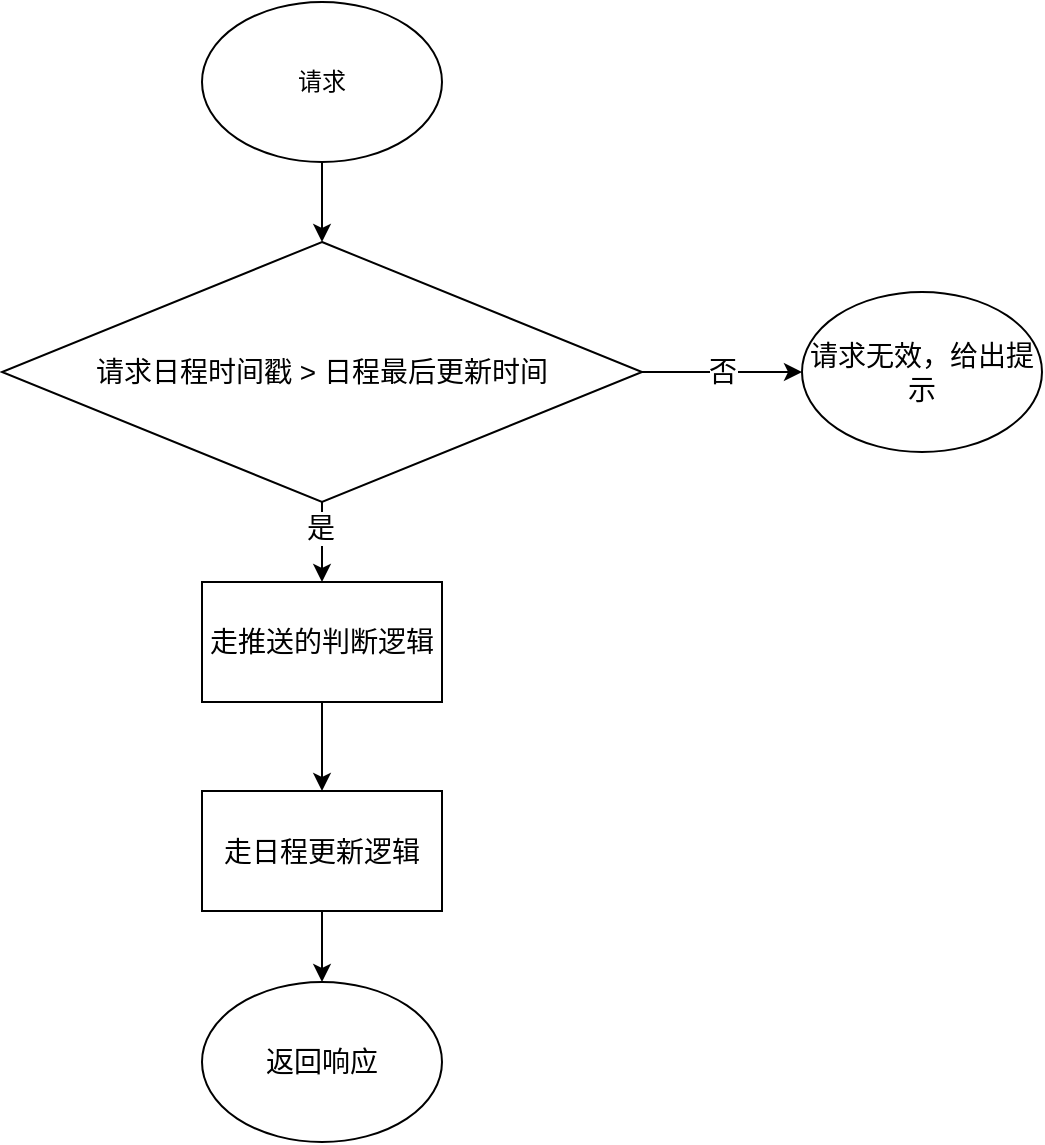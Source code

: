 <mxfile version="15.5.2" type="github">
  <diagram id="C5RBs43oDa-KdzZeNtuy" name="Page-1">
    <mxGraphModel dx="1246" dy="734" grid="1" gridSize="10" guides="1" tooltips="1" connect="1" arrows="1" fold="1" page="1" pageScale="1" pageWidth="827" pageHeight="1169" math="0" shadow="0">
      <root>
        <mxCell id="WIyWlLk6GJQsqaUBKTNV-0" />
        <mxCell id="WIyWlLk6GJQsqaUBKTNV-1" parent="WIyWlLk6GJQsqaUBKTNV-0" />
        <mxCell id="fPr730C0DoxefNkKXyG8-7" style="edgeStyle=orthogonalEdgeStyle;rounded=0;orthogonalLoop=1;jettySize=auto;html=1;fontSize=14;" edge="1" parent="WIyWlLk6GJQsqaUBKTNV-1" source="fPr730C0DoxefNkKXyG8-0" target="fPr730C0DoxefNkKXyG8-1">
          <mxGeometry relative="1" as="geometry" />
        </mxCell>
        <mxCell id="fPr730C0DoxefNkKXyG8-0" value="请求" style="ellipse;whiteSpace=wrap;html=1;" vertex="1" parent="WIyWlLk6GJQsqaUBKTNV-1">
          <mxGeometry x="320" y="130" width="120" height="80" as="geometry" />
        </mxCell>
        <mxCell id="fPr730C0DoxefNkKXyG8-8" style="edgeStyle=orthogonalEdgeStyle;rounded=0;orthogonalLoop=1;jettySize=auto;html=1;entryX=0.5;entryY=0;entryDx=0;entryDy=0;fontSize=14;" edge="1" parent="WIyWlLk6GJQsqaUBKTNV-1" source="fPr730C0DoxefNkKXyG8-1" target="fPr730C0DoxefNkKXyG8-3">
          <mxGeometry relative="1" as="geometry" />
        </mxCell>
        <mxCell id="fPr730C0DoxefNkKXyG8-12" value="是" style="edgeLabel;html=1;align=center;verticalAlign=middle;resizable=0;points=[];fontSize=14;" vertex="1" connectable="0" parent="fPr730C0DoxefNkKXyG8-8">
          <mxGeometry x="-0.35" y="-1" relative="1" as="geometry">
            <mxPoint as="offset" />
          </mxGeometry>
        </mxCell>
        <mxCell id="fPr730C0DoxefNkKXyG8-11" value="否" style="edgeStyle=orthogonalEdgeStyle;rounded=0;orthogonalLoop=1;jettySize=auto;html=1;fontSize=14;" edge="1" parent="WIyWlLk6GJQsqaUBKTNV-1" source="fPr730C0DoxefNkKXyG8-1" target="fPr730C0DoxefNkKXyG8-2">
          <mxGeometry relative="1" as="geometry" />
        </mxCell>
        <mxCell id="fPr730C0DoxefNkKXyG8-1" value="请求日程时间戳 &amp;gt; 日程最后更新时间" style="rhombus;whiteSpace=wrap;html=1;fontSize=14;" vertex="1" parent="WIyWlLk6GJQsqaUBKTNV-1">
          <mxGeometry x="220" y="250" width="320" height="130" as="geometry" />
        </mxCell>
        <mxCell id="fPr730C0DoxefNkKXyG8-2" value="请求无效，给出提示" style="ellipse;whiteSpace=wrap;html=1;fontSize=14;" vertex="1" parent="WIyWlLk6GJQsqaUBKTNV-1">
          <mxGeometry x="620" y="275" width="120" height="80" as="geometry" />
        </mxCell>
        <mxCell id="fPr730C0DoxefNkKXyG8-9" style="edgeStyle=orthogonalEdgeStyle;rounded=0;orthogonalLoop=1;jettySize=auto;html=1;entryX=0.5;entryY=0;entryDx=0;entryDy=0;fontSize=14;" edge="1" parent="WIyWlLk6GJQsqaUBKTNV-1" source="fPr730C0DoxefNkKXyG8-3" target="fPr730C0DoxefNkKXyG8-4">
          <mxGeometry relative="1" as="geometry" />
        </mxCell>
        <mxCell id="fPr730C0DoxefNkKXyG8-3" value="走推送的判断逻辑" style="rounded=0;whiteSpace=wrap;html=1;fontSize=14;" vertex="1" parent="WIyWlLk6GJQsqaUBKTNV-1">
          <mxGeometry x="320" y="420" width="120" height="60" as="geometry" />
        </mxCell>
        <mxCell id="fPr730C0DoxefNkKXyG8-10" style="edgeStyle=orthogonalEdgeStyle;rounded=0;orthogonalLoop=1;jettySize=auto;html=1;fontSize=14;" edge="1" parent="WIyWlLk6GJQsqaUBKTNV-1" source="fPr730C0DoxefNkKXyG8-4" target="fPr730C0DoxefNkKXyG8-6">
          <mxGeometry relative="1" as="geometry" />
        </mxCell>
        <mxCell id="fPr730C0DoxefNkKXyG8-4" value="走日程更新逻辑" style="rounded=0;whiteSpace=wrap;html=1;fontSize=14;" vertex="1" parent="WIyWlLk6GJQsqaUBKTNV-1">
          <mxGeometry x="320" y="524.5" width="120" height="60" as="geometry" />
        </mxCell>
        <mxCell id="fPr730C0DoxefNkKXyG8-6" value="返回响应" style="ellipse;whiteSpace=wrap;html=1;fontSize=14;" vertex="1" parent="WIyWlLk6GJQsqaUBKTNV-1">
          <mxGeometry x="320" y="620" width="120" height="80" as="geometry" />
        </mxCell>
      </root>
    </mxGraphModel>
  </diagram>
</mxfile>

